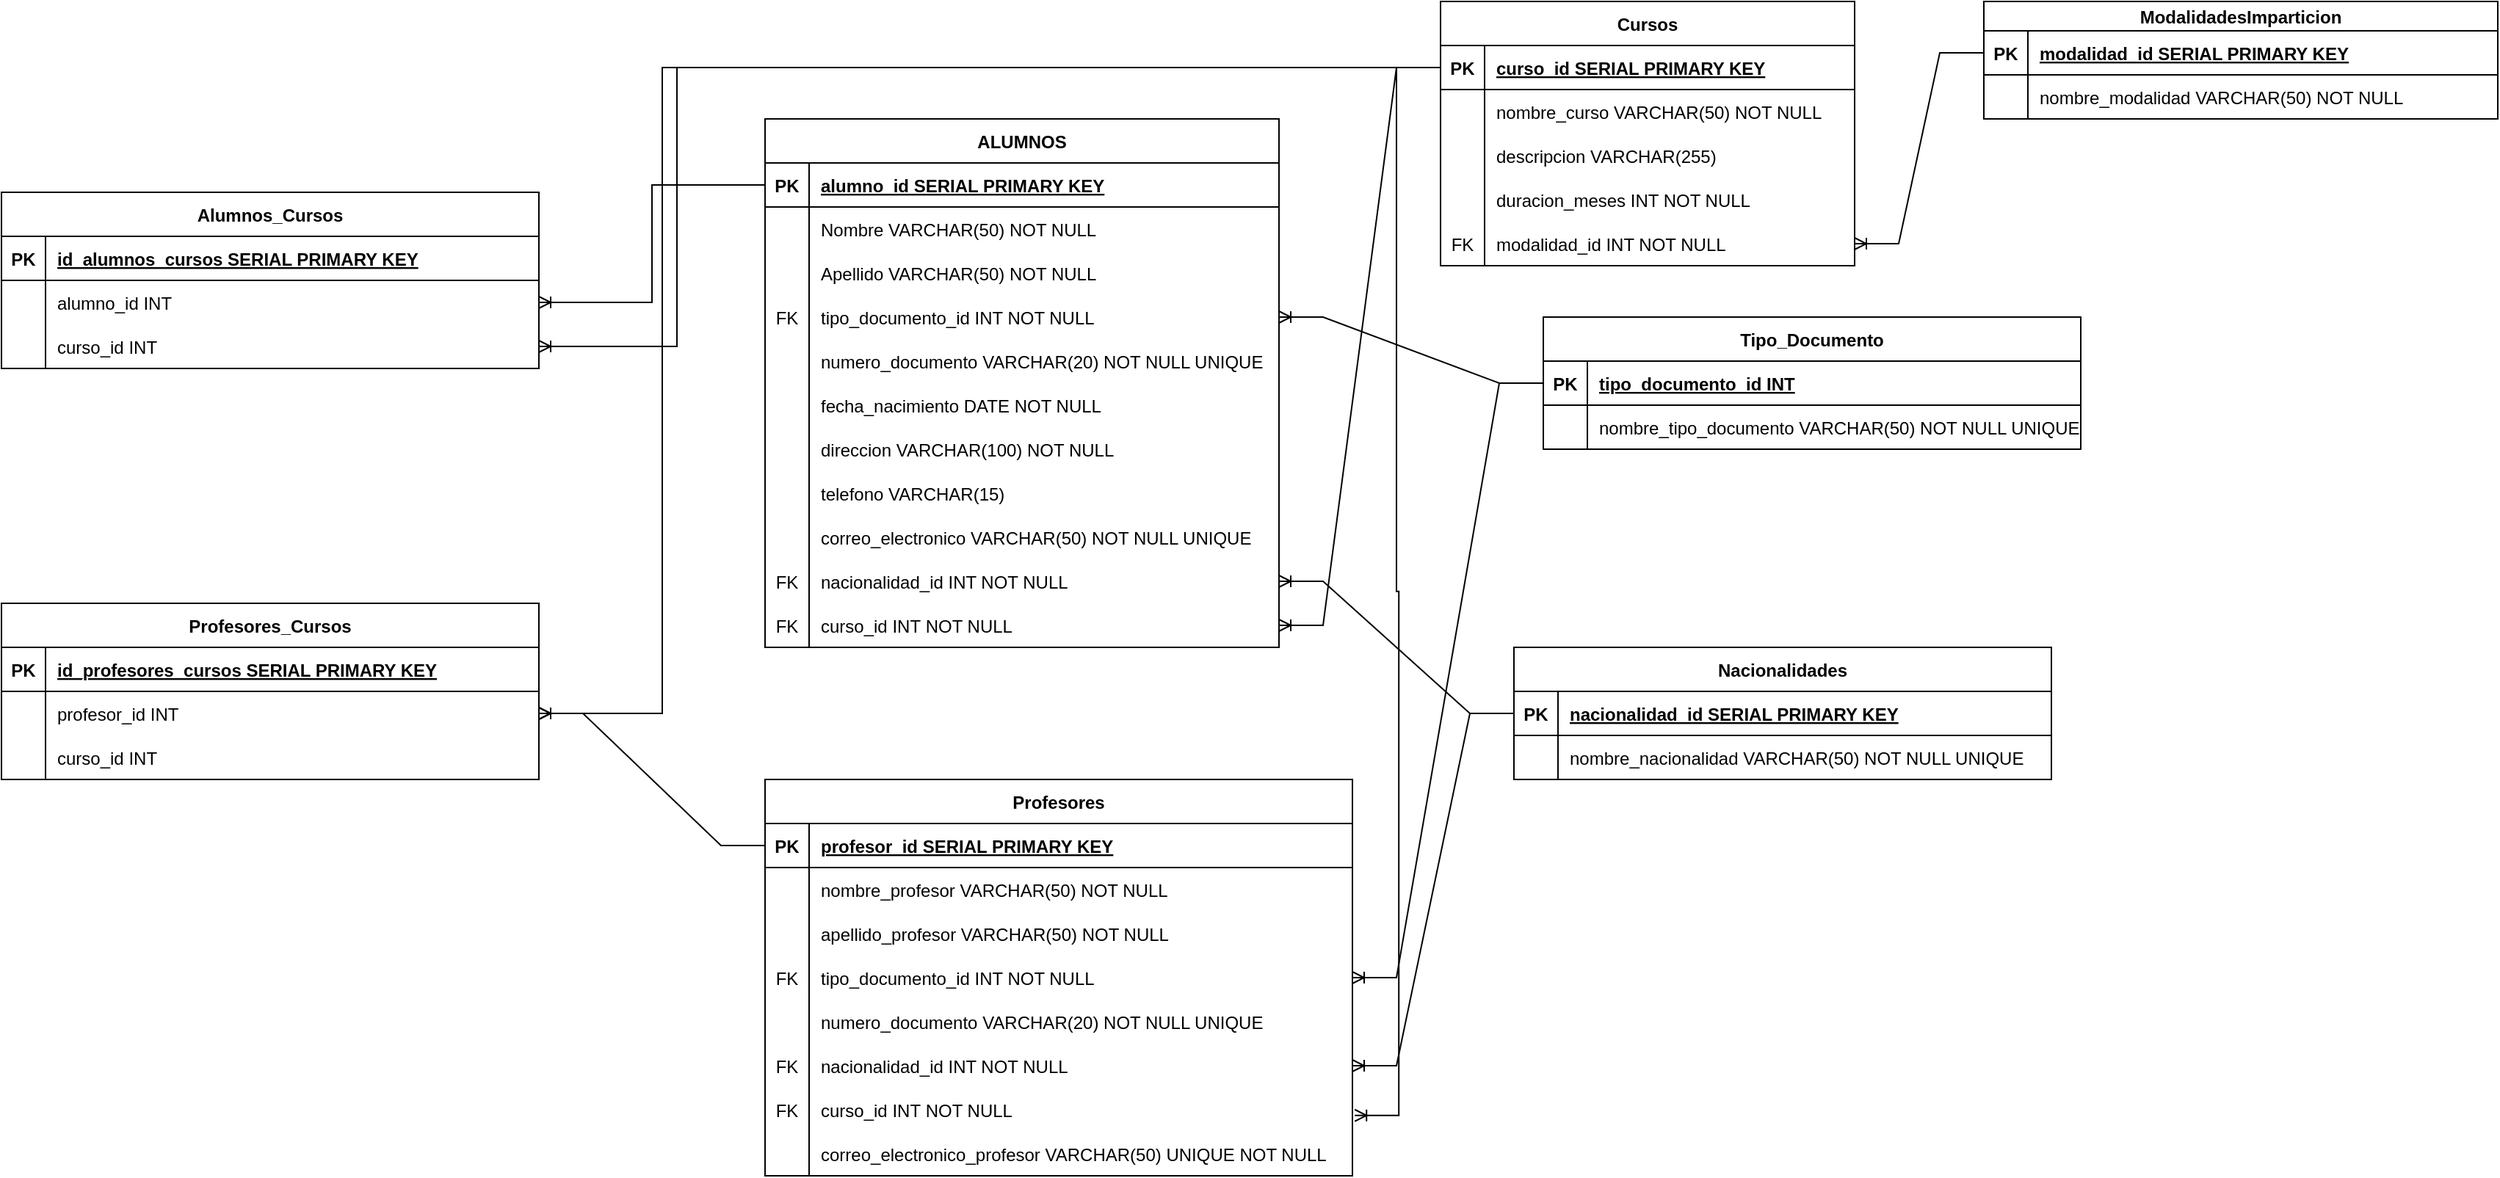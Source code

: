 <mxfile version="22.1.2" type="device">
  <diagram id="R2lEEEUBdFMjLlhIrx00" name="Page-1">
    <mxGraphModel dx="1674" dy="844" grid="1" gridSize="10" guides="1" tooltips="1" connect="1" arrows="1" fold="1" page="1" pageScale="1" pageWidth="850" pageHeight="1100" math="0" shadow="0" extFonts="Permanent Marker^https://fonts.googleapis.com/css?family=Permanent+Marker">
      <root>
        <mxCell id="0" />
        <mxCell id="1" parent="0" />
        <mxCell id="C-vyLk0tnHw3VtMMgP7b-2" value="Nacionalidades" style="shape=table;startSize=30;container=1;collapsible=1;childLayout=tableLayout;fixedRows=1;rowLines=0;fontStyle=1;align=center;resizeLast=1;" parent="1" vertex="1">
          <mxGeometry x="1040" y="470" width="366" height="90" as="geometry">
            <mxRectangle x="450" y="120" width="130" height="30" as="alternateBounds" />
          </mxGeometry>
        </mxCell>
        <mxCell id="C-vyLk0tnHw3VtMMgP7b-3" value="" style="shape=partialRectangle;collapsible=0;dropTarget=0;pointerEvents=0;fillColor=none;points=[[0,0.5],[1,0.5]];portConstraint=eastwest;top=0;left=0;right=0;bottom=1;" parent="C-vyLk0tnHw3VtMMgP7b-2" vertex="1">
          <mxGeometry y="30" width="366" height="30" as="geometry" />
        </mxCell>
        <mxCell id="C-vyLk0tnHw3VtMMgP7b-4" value="PK" style="shape=partialRectangle;overflow=hidden;connectable=0;fillColor=none;top=0;left=0;bottom=0;right=0;fontStyle=1;" parent="C-vyLk0tnHw3VtMMgP7b-3" vertex="1">
          <mxGeometry width="30" height="30" as="geometry">
            <mxRectangle width="30" height="30" as="alternateBounds" />
          </mxGeometry>
        </mxCell>
        <mxCell id="C-vyLk0tnHw3VtMMgP7b-5" value="nacionalidad_id SERIAL PRIMARY KEY" style="shape=partialRectangle;overflow=hidden;connectable=0;fillColor=none;top=0;left=0;bottom=0;right=0;align=left;spacingLeft=6;fontStyle=5;" parent="C-vyLk0tnHw3VtMMgP7b-3" vertex="1">
          <mxGeometry x="30" width="336" height="30" as="geometry">
            <mxRectangle width="336" height="30" as="alternateBounds" />
          </mxGeometry>
        </mxCell>
        <mxCell id="C-vyLk0tnHw3VtMMgP7b-6" value="" style="shape=partialRectangle;collapsible=0;dropTarget=0;pointerEvents=0;fillColor=none;points=[[0,0.5],[1,0.5]];portConstraint=eastwest;top=0;left=0;right=0;bottom=0;" parent="C-vyLk0tnHw3VtMMgP7b-2" vertex="1">
          <mxGeometry y="60" width="366" height="30" as="geometry" />
        </mxCell>
        <mxCell id="C-vyLk0tnHw3VtMMgP7b-7" value="" style="shape=partialRectangle;overflow=hidden;connectable=0;fillColor=none;top=0;left=0;bottom=0;right=0;" parent="C-vyLk0tnHw3VtMMgP7b-6" vertex="1">
          <mxGeometry width="30" height="30" as="geometry">
            <mxRectangle width="30" height="30" as="alternateBounds" />
          </mxGeometry>
        </mxCell>
        <mxCell id="C-vyLk0tnHw3VtMMgP7b-8" value="nombre_nacionalidad VARCHAR(50) NOT NULL UNIQUE" style="shape=partialRectangle;overflow=hidden;connectable=0;fillColor=none;top=0;left=0;bottom=0;right=0;align=left;spacingLeft=6;" parent="C-vyLk0tnHw3VtMMgP7b-6" vertex="1">
          <mxGeometry x="30" width="336" height="30" as="geometry">
            <mxRectangle width="336" height="30" as="alternateBounds" />
          </mxGeometry>
        </mxCell>
        <mxCell id="C-vyLk0tnHw3VtMMgP7b-23" value="ALUMNOS" style="shape=table;startSize=30;container=1;collapsible=1;childLayout=tableLayout;fixedRows=1;rowLines=0;fontStyle=1;align=center;resizeLast=1;" parent="1" vertex="1">
          <mxGeometry x="530" y="110" width="350" height="360" as="geometry" />
        </mxCell>
        <mxCell id="C-vyLk0tnHw3VtMMgP7b-24" value="" style="shape=partialRectangle;collapsible=0;dropTarget=0;pointerEvents=0;fillColor=none;points=[[0,0.5],[1,0.5]];portConstraint=eastwest;top=0;left=0;right=0;bottom=1;" parent="C-vyLk0tnHw3VtMMgP7b-23" vertex="1">
          <mxGeometry y="30" width="350" height="30" as="geometry" />
        </mxCell>
        <mxCell id="C-vyLk0tnHw3VtMMgP7b-25" value="PK" style="shape=partialRectangle;overflow=hidden;connectable=0;fillColor=none;top=0;left=0;bottom=0;right=0;fontStyle=1;" parent="C-vyLk0tnHw3VtMMgP7b-24" vertex="1">
          <mxGeometry width="30" height="30" as="geometry">
            <mxRectangle width="30" height="30" as="alternateBounds" />
          </mxGeometry>
        </mxCell>
        <mxCell id="C-vyLk0tnHw3VtMMgP7b-26" value="alumno_id SERIAL PRIMARY KEY" style="shape=partialRectangle;overflow=hidden;connectable=0;fillColor=none;top=0;left=0;bottom=0;right=0;align=left;spacingLeft=6;fontStyle=5;" parent="C-vyLk0tnHw3VtMMgP7b-24" vertex="1">
          <mxGeometry x="30" width="320" height="30" as="geometry">
            <mxRectangle width="320" height="30" as="alternateBounds" />
          </mxGeometry>
        </mxCell>
        <mxCell id="C-vyLk0tnHw3VtMMgP7b-27" value="" style="shape=partialRectangle;collapsible=0;dropTarget=0;pointerEvents=0;fillColor=none;points=[[0,0.5],[1,0.5]];portConstraint=eastwest;top=0;left=0;right=0;bottom=0;" parent="C-vyLk0tnHw3VtMMgP7b-23" vertex="1">
          <mxGeometry y="60" width="350" height="30" as="geometry" />
        </mxCell>
        <mxCell id="C-vyLk0tnHw3VtMMgP7b-28" value="" style="shape=partialRectangle;overflow=hidden;connectable=0;fillColor=none;top=0;left=0;bottom=0;right=0;" parent="C-vyLk0tnHw3VtMMgP7b-27" vertex="1">
          <mxGeometry width="30" height="30" as="geometry">
            <mxRectangle width="30" height="30" as="alternateBounds" />
          </mxGeometry>
        </mxCell>
        <mxCell id="C-vyLk0tnHw3VtMMgP7b-29" value="Nombre VARCHAR(50) NOT NULL" style="shape=partialRectangle;overflow=hidden;connectable=0;fillColor=none;top=0;left=0;bottom=0;right=0;align=left;spacingLeft=6;" parent="C-vyLk0tnHw3VtMMgP7b-27" vertex="1">
          <mxGeometry x="30" width="320" height="30" as="geometry">
            <mxRectangle width="320" height="30" as="alternateBounds" />
          </mxGeometry>
        </mxCell>
        <mxCell id="yE8PE5E7OYcc4bOPFpWW-1" value="" style="shape=partialRectangle;collapsible=0;dropTarget=0;pointerEvents=0;fillColor=none;points=[[0,0.5],[1,0.5]];portConstraint=eastwest;top=0;left=0;right=0;bottom=0;" parent="C-vyLk0tnHw3VtMMgP7b-23" vertex="1">
          <mxGeometry y="90" width="350" height="30" as="geometry" />
        </mxCell>
        <mxCell id="yE8PE5E7OYcc4bOPFpWW-2" value="" style="shape=partialRectangle;overflow=hidden;connectable=0;fillColor=none;top=0;left=0;bottom=0;right=0;" parent="yE8PE5E7OYcc4bOPFpWW-1" vertex="1">
          <mxGeometry width="30" height="30" as="geometry">
            <mxRectangle width="30" height="30" as="alternateBounds" />
          </mxGeometry>
        </mxCell>
        <mxCell id="yE8PE5E7OYcc4bOPFpWW-3" value="Apellido VARCHAR(50) NOT NULL" style="shape=partialRectangle;overflow=hidden;connectable=0;fillColor=none;top=0;left=0;bottom=0;right=0;align=left;spacingLeft=6;" parent="yE8PE5E7OYcc4bOPFpWW-1" vertex="1">
          <mxGeometry x="30" width="320" height="30" as="geometry">
            <mxRectangle width="320" height="30" as="alternateBounds" />
          </mxGeometry>
        </mxCell>
        <mxCell id="yE8PE5E7OYcc4bOPFpWW-4" value="" style="shape=partialRectangle;collapsible=0;dropTarget=0;pointerEvents=0;fillColor=none;points=[[0,0.5],[1,0.5]];portConstraint=eastwest;top=0;left=0;right=0;bottom=0;" parent="C-vyLk0tnHw3VtMMgP7b-23" vertex="1">
          <mxGeometry y="120" width="350" height="30" as="geometry" />
        </mxCell>
        <mxCell id="yE8PE5E7OYcc4bOPFpWW-5" value="FK" style="shape=partialRectangle;overflow=hidden;connectable=0;fillColor=none;top=0;left=0;bottom=0;right=0;" parent="yE8PE5E7OYcc4bOPFpWW-4" vertex="1">
          <mxGeometry width="30" height="30" as="geometry">
            <mxRectangle width="30" height="30" as="alternateBounds" />
          </mxGeometry>
        </mxCell>
        <mxCell id="yE8PE5E7OYcc4bOPFpWW-6" value="tipo_documento_id INT NOT NULL" style="shape=partialRectangle;overflow=hidden;connectable=0;fillColor=none;top=0;left=0;bottom=0;right=0;align=left;spacingLeft=6;" parent="yE8PE5E7OYcc4bOPFpWW-4" vertex="1">
          <mxGeometry x="30" width="320" height="30" as="geometry">
            <mxRectangle width="320" height="30" as="alternateBounds" />
          </mxGeometry>
        </mxCell>
        <mxCell id="yE8PE5E7OYcc4bOPFpWW-7" value="" style="shape=partialRectangle;collapsible=0;dropTarget=0;pointerEvents=0;fillColor=none;points=[[0,0.5],[1,0.5]];portConstraint=eastwest;top=0;left=0;right=0;bottom=0;" parent="C-vyLk0tnHw3VtMMgP7b-23" vertex="1">
          <mxGeometry y="150" width="350" height="30" as="geometry" />
        </mxCell>
        <mxCell id="yE8PE5E7OYcc4bOPFpWW-8" value="" style="shape=partialRectangle;overflow=hidden;connectable=0;fillColor=none;top=0;left=0;bottom=0;right=0;" parent="yE8PE5E7OYcc4bOPFpWW-7" vertex="1">
          <mxGeometry width="30" height="30" as="geometry">
            <mxRectangle width="30" height="30" as="alternateBounds" />
          </mxGeometry>
        </mxCell>
        <mxCell id="yE8PE5E7OYcc4bOPFpWW-9" value="numero_documento VARCHAR(20) NOT NULL UNIQUE" style="shape=partialRectangle;overflow=hidden;connectable=0;fillColor=none;top=0;left=0;bottom=0;right=0;align=left;spacingLeft=6;" parent="yE8PE5E7OYcc4bOPFpWW-7" vertex="1">
          <mxGeometry x="30" width="320" height="30" as="geometry">
            <mxRectangle width="320" height="30" as="alternateBounds" />
          </mxGeometry>
        </mxCell>
        <mxCell id="yE8PE5E7OYcc4bOPFpWW-10" value="" style="shape=partialRectangle;collapsible=0;dropTarget=0;pointerEvents=0;fillColor=none;points=[[0,0.5],[1,0.5]];portConstraint=eastwest;top=0;left=0;right=0;bottom=0;" parent="C-vyLk0tnHw3VtMMgP7b-23" vertex="1">
          <mxGeometry y="180" width="350" height="30" as="geometry" />
        </mxCell>
        <mxCell id="yE8PE5E7OYcc4bOPFpWW-11" value="" style="shape=partialRectangle;overflow=hidden;connectable=0;fillColor=none;top=0;left=0;bottom=0;right=0;" parent="yE8PE5E7OYcc4bOPFpWW-10" vertex="1">
          <mxGeometry width="30" height="30" as="geometry">
            <mxRectangle width="30" height="30" as="alternateBounds" />
          </mxGeometry>
        </mxCell>
        <mxCell id="yE8PE5E7OYcc4bOPFpWW-12" value="fecha_nacimiento DATE NOT NULL" style="shape=partialRectangle;overflow=hidden;connectable=0;fillColor=none;top=0;left=0;bottom=0;right=0;align=left;spacingLeft=6;" parent="yE8PE5E7OYcc4bOPFpWW-10" vertex="1">
          <mxGeometry x="30" width="320" height="30" as="geometry">
            <mxRectangle width="320" height="30" as="alternateBounds" />
          </mxGeometry>
        </mxCell>
        <mxCell id="yE8PE5E7OYcc4bOPFpWW-13" value="" style="shape=partialRectangle;collapsible=0;dropTarget=0;pointerEvents=0;fillColor=none;points=[[0,0.5],[1,0.5]];portConstraint=eastwest;top=0;left=0;right=0;bottom=0;" parent="C-vyLk0tnHw3VtMMgP7b-23" vertex="1">
          <mxGeometry y="210" width="350" height="30" as="geometry" />
        </mxCell>
        <mxCell id="yE8PE5E7OYcc4bOPFpWW-14" value="" style="shape=partialRectangle;overflow=hidden;connectable=0;fillColor=none;top=0;left=0;bottom=0;right=0;" parent="yE8PE5E7OYcc4bOPFpWW-13" vertex="1">
          <mxGeometry width="30" height="30" as="geometry">
            <mxRectangle width="30" height="30" as="alternateBounds" />
          </mxGeometry>
        </mxCell>
        <mxCell id="yE8PE5E7OYcc4bOPFpWW-15" value="direccion VARCHAR(100) NOT NULL" style="shape=partialRectangle;overflow=hidden;connectable=0;fillColor=none;top=0;left=0;bottom=0;right=0;align=left;spacingLeft=6;" parent="yE8PE5E7OYcc4bOPFpWW-13" vertex="1">
          <mxGeometry x="30" width="320" height="30" as="geometry">
            <mxRectangle width="320" height="30" as="alternateBounds" />
          </mxGeometry>
        </mxCell>
        <mxCell id="yE8PE5E7OYcc4bOPFpWW-38" value="" style="shape=partialRectangle;collapsible=0;dropTarget=0;pointerEvents=0;fillColor=none;points=[[0,0.5],[1,0.5]];portConstraint=eastwest;top=0;left=0;right=0;bottom=0;" parent="C-vyLk0tnHw3VtMMgP7b-23" vertex="1">
          <mxGeometry y="240" width="350" height="30" as="geometry" />
        </mxCell>
        <mxCell id="yE8PE5E7OYcc4bOPFpWW-39" value="" style="shape=partialRectangle;overflow=hidden;connectable=0;fillColor=none;top=0;left=0;bottom=0;right=0;" parent="yE8PE5E7OYcc4bOPFpWW-38" vertex="1">
          <mxGeometry width="30" height="30" as="geometry">
            <mxRectangle width="30" height="30" as="alternateBounds" />
          </mxGeometry>
        </mxCell>
        <mxCell id="yE8PE5E7OYcc4bOPFpWW-40" value="telefono VARCHAR(15)" style="shape=partialRectangle;overflow=hidden;connectable=0;fillColor=none;top=0;left=0;bottom=0;right=0;align=left;spacingLeft=6;" parent="yE8PE5E7OYcc4bOPFpWW-38" vertex="1">
          <mxGeometry x="30" width="320" height="30" as="geometry">
            <mxRectangle width="320" height="30" as="alternateBounds" />
          </mxGeometry>
        </mxCell>
        <mxCell id="yE8PE5E7OYcc4bOPFpWW-41" value="" style="shape=partialRectangle;collapsible=0;dropTarget=0;pointerEvents=0;fillColor=none;points=[[0,0.5],[1,0.5]];portConstraint=eastwest;top=0;left=0;right=0;bottom=0;" parent="C-vyLk0tnHw3VtMMgP7b-23" vertex="1">
          <mxGeometry y="270" width="350" height="30" as="geometry" />
        </mxCell>
        <mxCell id="yE8PE5E7OYcc4bOPFpWW-42" value="" style="shape=partialRectangle;overflow=hidden;connectable=0;fillColor=none;top=0;left=0;bottom=0;right=0;" parent="yE8PE5E7OYcc4bOPFpWW-41" vertex="1">
          <mxGeometry width="30" height="30" as="geometry">
            <mxRectangle width="30" height="30" as="alternateBounds" />
          </mxGeometry>
        </mxCell>
        <mxCell id="yE8PE5E7OYcc4bOPFpWW-43" value="correo_electronico VARCHAR(50) NOT NULL UNIQUE" style="shape=partialRectangle;overflow=hidden;connectable=0;fillColor=none;top=0;left=0;bottom=0;right=0;align=left;spacingLeft=6;" parent="yE8PE5E7OYcc4bOPFpWW-41" vertex="1">
          <mxGeometry x="30" width="320" height="30" as="geometry">
            <mxRectangle width="320" height="30" as="alternateBounds" />
          </mxGeometry>
        </mxCell>
        <mxCell id="yE8PE5E7OYcc4bOPFpWW-44" value="" style="shape=partialRectangle;collapsible=0;dropTarget=0;pointerEvents=0;fillColor=none;points=[[0,0.5],[1,0.5]];portConstraint=eastwest;top=0;left=0;right=0;bottom=0;" parent="C-vyLk0tnHw3VtMMgP7b-23" vertex="1">
          <mxGeometry y="300" width="350" height="30" as="geometry" />
        </mxCell>
        <mxCell id="yE8PE5E7OYcc4bOPFpWW-45" value="FK" style="shape=partialRectangle;overflow=hidden;connectable=0;fillColor=none;top=0;left=0;bottom=0;right=0;" parent="yE8PE5E7OYcc4bOPFpWW-44" vertex="1">
          <mxGeometry width="30" height="30" as="geometry">
            <mxRectangle width="30" height="30" as="alternateBounds" />
          </mxGeometry>
        </mxCell>
        <mxCell id="yE8PE5E7OYcc4bOPFpWW-46" value="nacionalidad_id INT NOT NULL" style="shape=partialRectangle;overflow=hidden;connectable=0;fillColor=none;top=0;left=0;bottom=0;right=0;align=left;spacingLeft=6;" parent="yE8PE5E7OYcc4bOPFpWW-44" vertex="1">
          <mxGeometry x="30" width="320" height="30" as="geometry">
            <mxRectangle width="320" height="30" as="alternateBounds" />
          </mxGeometry>
        </mxCell>
        <mxCell id="yE8PE5E7OYcc4bOPFpWW-82" value="" style="shape=partialRectangle;collapsible=0;dropTarget=0;pointerEvents=0;fillColor=none;points=[[0,0.5],[1,0.5]];portConstraint=eastwest;top=0;left=0;right=0;bottom=0;" parent="C-vyLk0tnHw3VtMMgP7b-23" vertex="1">
          <mxGeometry y="330" width="350" height="30" as="geometry" />
        </mxCell>
        <mxCell id="yE8PE5E7OYcc4bOPFpWW-83" value="FK" style="shape=partialRectangle;overflow=hidden;connectable=0;fillColor=none;top=0;left=0;bottom=0;right=0;" parent="yE8PE5E7OYcc4bOPFpWW-82" vertex="1">
          <mxGeometry width="30" height="30" as="geometry">
            <mxRectangle width="30" height="30" as="alternateBounds" />
          </mxGeometry>
        </mxCell>
        <mxCell id="yE8PE5E7OYcc4bOPFpWW-84" value="curso_id INT NOT NULL" style="shape=partialRectangle;overflow=hidden;connectable=0;fillColor=none;top=0;left=0;bottom=0;right=0;align=left;spacingLeft=6;" parent="yE8PE5E7OYcc4bOPFpWW-82" vertex="1">
          <mxGeometry x="30" width="320" height="30" as="geometry">
            <mxRectangle width="320" height="30" as="alternateBounds" />
          </mxGeometry>
        </mxCell>
        <mxCell id="yE8PE5E7OYcc4bOPFpWW-49" value="Tipo_Documento" style="shape=table;startSize=30;container=1;collapsible=1;childLayout=tableLayout;fixedRows=1;rowLines=0;fontStyle=1;align=center;resizeLast=1;" parent="1" vertex="1">
          <mxGeometry x="1060" y="245" width="366" height="90" as="geometry">
            <mxRectangle x="450" y="120" width="130" height="30" as="alternateBounds" />
          </mxGeometry>
        </mxCell>
        <mxCell id="yE8PE5E7OYcc4bOPFpWW-50" value="" style="shape=partialRectangle;collapsible=0;dropTarget=0;pointerEvents=0;fillColor=none;points=[[0,0.5],[1,0.5]];portConstraint=eastwest;top=0;left=0;right=0;bottom=1;" parent="yE8PE5E7OYcc4bOPFpWW-49" vertex="1">
          <mxGeometry y="30" width="366" height="30" as="geometry" />
        </mxCell>
        <mxCell id="yE8PE5E7OYcc4bOPFpWW-51" value="PK" style="shape=partialRectangle;overflow=hidden;connectable=0;fillColor=none;top=0;left=0;bottom=0;right=0;fontStyle=1;" parent="yE8PE5E7OYcc4bOPFpWW-50" vertex="1">
          <mxGeometry width="30" height="30" as="geometry">
            <mxRectangle width="30" height="30" as="alternateBounds" />
          </mxGeometry>
        </mxCell>
        <mxCell id="yE8PE5E7OYcc4bOPFpWW-52" value="tipo_documento_id INT" style="shape=partialRectangle;overflow=hidden;connectable=0;fillColor=none;top=0;left=0;bottom=0;right=0;align=left;spacingLeft=6;fontStyle=5;" parent="yE8PE5E7OYcc4bOPFpWW-50" vertex="1">
          <mxGeometry x="30" width="336" height="30" as="geometry">
            <mxRectangle width="336" height="30" as="alternateBounds" />
          </mxGeometry>
        </mxCell>
        <mxCell id="yE8PE5E7OYcc4bOPFpWW-53" value="" style="shape=partialRectangle;collapsible=0;dropTarget=0;pointerEvents=0;fillColor=none;points=[[0,0.5],[1,0.5]];portConstraint=eastwest;top=0;left=0;right=0;bottom=0;" parent="yE8PE5E7OYcc4bOPFpWW-49" vertex="1">
          <mxGeometry y="60" width="366" height="30" as="geometry" />
        </mxCell>
        <mxCell id="yE8PE5E7OYcc4bOPFpWW-54" value="" style="shape=partialRectangle;overflow=hidden;connectable=0;fillColor=none;top=0;left=0;bottom=0;right=0;" parent="yE8PE5E7OYcc4bOPFpWW-53" vertex="1">
          <mxGeometry width="30" height="30" as="geometry">
            <mxRectangle width="30" height="30" as="alternateBounds" />
          </mxGeometry>
        </mxCell>
        <mxCell id="yE8PE5E7OYcc4bOPFpWW-55" value="nombre_tipo_documento VARCHAR(50) NOT NULL UNIQUE" style="shape=partialRectangle;overflow=hidden;connectable=0;fillColor=none;top=0;left=0;bottom=0;right=0;align=left;spacingLeft=6;" parent="yE8PE5E7OYcc4bOPFpWW-53" vertex="1">
          <mxGeometry x="30" width="336" height="30" as="geometry">
            <mxRectangle width="336" height="30" as="alternateBounds" />
          </mxGeometry>
        </mxCell>
        <mxCell id="yE8PE5E7OYcc4bOPFpWW-57" value="Cursos" style="shape=table;startSize=30;container=1;collapsible=1;childLayout=tableLayout;fixedRows=1;rowLines=0;fontStyle=1;align=center;resizeLast=1;" parent="1" vertex="1">
          <mxGeometry x="990" y="30" width="282" height="180" as="geometry">
            <mxRectangle x="450" y="120" width="130" height="30" as="alternateBounds" />
          </mxGeometry>
        </mxCell>
        <mxCell id="yE8PE5E7OYcc4bOPFpWW-58" value="" style="shape=partialRectangle;collapsible=0;dropTarget=0;pointerEvents=0;fillColor=none;points=[[0,0.5],[1,0.5]];portConstraint=eastwest;top=0;left=0;right=0;bottom=1;" parent="yE8PE5E7OYcc4bOPFpWW-57" vertex="1">
          <mxGeometry y="30" width="282" height="30" as="geometry" />
        </mxCell>
        <mxCell id="yE8PE5E7OYcc4bOPFpWW-59" value="PK" style="shape=partialRectangle;overflow=hidden;connectable=0;fillColor=none;top=0;left=0;bottom=0;right=0;fontStyle=1;" parent="yE8PE5E7OYcc4bOPFpWW-58" vertex="1">
          <mxGeometry width="30" height="30" as="geometry">
            <mxRectangle width="30" height="30" as="alternateBounds" />
          </mxGeometry>
        </mxCell>
        <mxCell id="yE8PE5E7OYcc4bOPFpWW-60" value="curso_id SERIAL PRIMARY KEY" style="shape=partialRectangle;overflow=hidden;connectable=0;fillColor=none;top=0;left=0;bottom=0;right=0;align=left;spacingLeft=6;fontStyle=5;" parent="yE8PE5E7OYcc4bOPFpWW-58" vertex="1">
          <mxGeometry x="30" width="252" height="30" as="geometry">
            <mxRectangle width="252" height="30" as="alternateBounds" />
          </mxGeometry>
        </mxCell>
        <mxCell id="yE8PE5E7OYcc4bOPFpWW-61" value="" style="shape=partialRectangle;collapsible=0;dropTarget=0;pointerEvents=0;fillColor=none;points=[[0,0.5],[1,0.5]];portConstraint=eastwest;top=0;left=0;right=0;bottom=0;" parent="yE8PE5E7OYcc4bOPFpWW-57" vertex="1">
          <mxGeometry y="60" width="282" height="30" as="geometry" />
        </mxCell>
        <mxCell id="yE8PE5E7OYcc4bOPFpWW-62" value="" style="shape=partialRectangle;overflow=hidden;connectable=0;fillColor=none;top=0;left=0;bottom=0;right=0;" parent="yE8PE5E7OYcc4bOPFpWW-61" vertex="1">
          <mxGeometry width="30" height="30" as="geometry">
            <mxRectangle width="30" height="30" as="alternateBounds" />
          </mxGeometry>
        </mxCell>
        <mxCell id="yE8PE5E7OYcc4bOPFpWW-63" value="nombre_curso VARCHAR(50) NOT NULL" style="shape=partialRectangle;overflow=hidden;connectable=0;fillColor=none;top=0;left=0;bottom=0;right=0;align=left;spacingLeft=6;" parent="yE8PE5E7OYcc4bOPFpWW-61" vertex="1">
          <mxGeometry x="30" width="252" height="30" as="geometry">
            <mxRectangle width="252" height="30" as="alternateBounds" />
          </mxGeometry>
        </mxCell>
        <mxCell id="yE8PE5E7OYcc4bOPFpWW-64" value="" style="shape=partialRectangle;collapsible=0;dropTarget=0;pointerEvents=0;fillColor=none;points=[[0,0.5],[1,0.5]];portConstraint=eastwest;top=0;left=0;right=0;bottom=0;" parent="yE8PE5E7OYcc4bOPFpWW-57" vertex="1">
          <mxGeometry y="90" width="282" height="30" as="geometry" />
        </mxCell>
        <mxCell id="yE8PE5E7OYcc4bOPFpWW-65" value="" style="shape=partialRectangle;overflow=hidden;connectable=0;fillColor=none;top=0;left=0;bottom=0;right=0;" parent="yE8PE5E7OYcc4bOPFpWW-64" vertex="1">
          <mxGeometry width="30" height="30" as="geometry">
            <mxRectangle width="30" height="30" as="alternateBounds" />
          </mxGeometry>
        </mxCell>
        <mxCell id="yE8PE5E7OYcc4bOPFpWW-66" value="descripcion VARCHAR(255)" style="shape=partialRectangle;overflow=hidden;connectable=0;fillColor=none;top=0;left=0;bottom=0;right=0;align=left;spacingLeft=6;" parent="yE8PE5E7OYcc4bOPFpWW-64" vertex="1">
          <mxGeometry x="30" width="252" height="30" as="geometry">
            <mxRectangle width="252" height="30" as="alternateBounds" />
          </mxGeometry>
        </mxCell>
        <mxCell id="yE8PE5E7OYcc4bOPFpWW-67" value="" style="shape=partialRectangle;collapsible=0;dropTarget=0;pointerEvents=0;fillColor=none;points=[[0,0.5],[1,0.5]];portConstraint=eastwest;top=0;left=0;right=0;bottom=0;" parent="yE8PE5E7OYcc4bOPFpWW-57" vertex="1">
          <mxGeometry y="120" width="282" height="30" as="geometry" />
        </mxCell>
        <mxCell id="yE8PE5E7OYcc4bOPFpWW-68" value="" style="shape=partialRectangle;overflow=hidden;connectable=0;fillColor=none;top=0;left=0;bottom=0;right=0;" parent="yE8PE5E7OYcc4bOPFpWW-67" vertex="1">
          <mxGeometry width="30" height="30" as="geometry">
            <mxRectangle width="30" height="30" as="alternateBounds" />
          </mxGeometry>
        </mxCell>
        <mxCell id="yE8PE5E7OYcc4bOPFpWW-69" value="duracion_meses INT NOT NULL" style="shape=partialRectangle;overflow=hidden;connectable=0;fillColor=none;top=0;left=0;bottom=0;right=0;align=left;spacingLeft=6;" parent="yE8PE5E7OYcc4bOPFpWW-67" vertex="1">
          <mxGeometry x="30" width="252" height="30" as="geometry">
            <mxRectangle width="252" height="30" as="alternateBounds" />
          </mxGeometry>
        </mxCell>
        <mxCell id="yE8PE5E7OYcc4bOPFpWW-70" value="" style="shape=partialRectangle;collapsible=0;dropTarget=0;pointerEvents=0;fillColor=none;points=[[0,0.5],[1,0.5]];portConstraint=eastwest;top=0;left=0;right=0;bottom=0;" parent="yE8PE5E7OYcc4bOPFpWW-57" vertex="1">
          <mxGeometry y="150" width="282" height="30" as="geometry" />
        </mxCell>
        <mxCell id="yE8PE5E7OYcc4bOPFpWW-71" value="FK" style="shape=partialRectangle;overflow=hidden;connectable=0;fillColor=none;top=0;left=0;bottom=0;right=0;" parent="yE8PE5E7OYcc4bOPFpWW-70" vertex="1">
          <mxGeometry width="30" height="30" as="geometry">
            <mxRectangle width="30" height="30" as="alternateBounds" />
          </mxGeometry>
        </mxCell>
        <mxCell id="yE8PE5E7OYcc4bOPFpWW-72" value="modalidad_id INT NOT NULL" style="shape=partialRectangle;overflow=hidden;connectable=0;fillColor=none;top=0;left=0;bottom=0;right=0;align=left;spacingLeft=6;" parent="yE8PE5E7OYcc4bOPFpWW-70" vertex="1">
          <mxGeometry x="30" width="252" height="30" as="geometry">
            <mxRectangle width="252" height="30" as="alternateBounds" />
          </mxGeometry>
        </mxCell>
        <mxCell id="yE8PE5E7OYcc4bOPFpWW-73" value="ModalidadesImparticion" style="shape=table;startSize=20;container=1;collapsible=1;childLayout=tableLayout;fixedRows=1;rowLines=0;fontStyle=1;align=center;resizeLast=1;" parent="1" vertex="1">
          <mxGeometry x="1360" y="30" width="350" height="80" as="geometry">
            <mxRectangle x="450" y="120" width="130" height="30" as="alternateBounds" />
          </mxGeometry>
        </mxCell>
        <mxCell id="yE8PE5E7OYcc4bOPFpWW-74" value="" style="shape=partialRectangle;collapsible=0;dropTarget=0;pointerEvents=0;fillColor=none;points=[[0,0.5],[1,0.5]];portConstraint=eastwest;top=0;left=0;right=0;bottom=1;" parent="yE8PE5E7OYcc4bOPFpWW-73" vertex="1">
          <mxGeometry y="20" width="350" height="30" as="geometry" />
        </mxCell>
        <mxCell id="yE8PE5E7OYcc4bOPFpWW-75" value="PK" style="shape=partialRectangle;overflow=hidden;connectable=0;fillColor=none;top=0;left=0;bottom=0;right=0;fontStyle=1;" parent="yE8PE5E7OYcc4bOPFpWW-74" vertex="1">
          <mxGeometry width="30" height="30" as="geometry">
            <mxRectangle width="30" height="30" as="alternateBounds" />
          </mxGeometry>
        </mxCell>
        <mxCell id="yE8PE5E7OYcc4bOPFpWW-76" value="modalidad_id SERIAL PRIMARY KEY" style="shape=partialRectangle;overflow=hidden;connectable=0;fillColor=none;top=0;left=0;bottom=0;right=0;align=left;spacingLeft=6;fontStyle=5;" parent="yE8PE5E7OYcc4bOPFpWW-74" vertex="1">
          <mxGeometry x="30" width="320" height="30" as="geometry">
            <mxRectangle width="320" height="30" as="alternateBounds" />
          </mxGeometry>
        </mxCell>
        <mxCell id="yE8PE5E7OYcc4bOPFpWW-77" value="" style="shape=partialRectangle;collapsible=0;dropTarget=0;pointerEvents=0;fillColor=none;points=[[0,0.5],[1,0.5]];portConstraint=eastwest;top=0;left=0;right=0;bottom=0;" parent="yE8PE5E7OYcc4bOPFpWW-73" vertex="1">
          <mxGeometry y="50" width="350" height="30" as="geometry" />
        </mxCell>
        <mxCell id="yE8PE5E7OYcc4bOPFpWW-78" value="" style="shape=partialRectangle;overflow=hidden;connectable=0;fillColor=none;top=0;left=0;bottom=0;right=0;" parent="yE8PE5E7OYcc4bOPFpWW-77" vertex="1">
          <mxGeometry width="30" height="30" as="geometry">
            <mxRectangle width="30" height="30" as="alternateBounds" />
          </mxGeometry>
        </mxCell>
        <mxCell id="yE8PE5E7OYcc4bOPFpWW-79" value="nombre_modalidad VARCHAR(50) NOT NULL" style="shape=partialRectangle;overflow=hidden;connectable=0;fillColor=none;top=0;left=0;bottom=0;right=0;align=left;spacingLeft=6;" parent="yE8PE5E7OYcc4bOPFpWW-77" vertex="1">
          <mxGeometry x="30" width="320" height="30" as="geometry">
            <mxRectangle width="320" height="30" as="alternateBounds" />
          </mxGeometry>
        </mxCell>
        <mxCell id="yE8PE5E7OYcc4bOPFpWW-107" value="Profesores" style="shape=table;startSize=30;container=1;collapsible=1;childLayout=tableLayout;fixedRows=1;rowLines=0;fontStyle=1;align=center;resizeLast=1;" parent="1" vertex="1">
          <mxGeometry x="530" y="560" width="400" height="270" as="geometry">
            <mxRectangle x="450" y="120" width="130" height="30" as="alternateBounds" />
          </mxGeometry>
        </mxCell>
        <mxCell id="yE8PE5E7OYcc4bOPFpWW-108" value="" style="shape=partialRectangle;collapsible=0;dropTarget=0;pointerEvents=0;fillColor=none;points=[[0,0.5],[1,0.5]];portConstraint=eastwest;top=0;left=0;right=0;bottom=1;" parent="yE8PE5E7OYcc4bOPFpWW-107" vertex="1">
          <mxGeometry y="30" width="400" height="30" as="geometry" />
        </mxCell>
        <mxCell id="yE8PE5E7OYcc4bOPFpWW-109" value="PK" style="shape=partialRectangle;overflow=hidden;connectable=0;fillColor=none;top=0;left=0;bottom=0;right=0;fontStyle=1;" parent="yE8PE5E7OYcc4bOPFpWW-108" vertex="1">
          <mxGeometry width="30" height="30" as="geometry">
            <mxRectangle width="30" height="30" as="alternateBounds" />
          </mxGeometry>
        </mxCell>
        <mxCell id="yE8PE5E7OYcc4bOPFpWW-110" value="profesor_id SERIAL PRIMARY KEY" style="shape=partialRectangle;overflow=hidden;connectable=0;fillColor=none;top=0;left=0;bottom=0;right=0;align=left;spacingLeft=6;fontStyle=5;" parent="yE8PE5E7OYcc4bOPFpWW-108" vertex="1">
          <mxGeometry x="30" width="370" height="30" as="geometry">
            <mxRectangle width="370" height="30" as="alternateBounds" />
          </mxGeometry>
        </mxCell>
        <mxCell id="yE8PE5E7OYcc4bOPFpWW-111" value="" style="shape=partialRectangle;collapsible=0;dropTarget=0;pointerEvents=0;fillColor=none;points=[[0,0.5],[1,0.5]];portConstraint=eastwest;top=0;left=0;right=0;bottom=0;" parent="yE8PE5E7OYcc4bOPFpWW-107" vertex="1">
          <mxGeometry y="60" width="400" height="30" as="geometry" />
        </mxCell>
        <mxCell id="yE8PE5E7OYcc4bOPFpWW-112" value="" style="shape=partialRectangle;overflow=hidden;connectable=0;fillColor=none;top=0;left=0;bottom=0;right=0;" parent="yE8PE5E7OYcc4bOPFpWW-111" vertex="1">
          <mxGeometry width="30" height="30" as="geometry">
            <mxRectangle width="30" height="30" as="alternateBounds" />
          </mxGeometry>
        </mxCell>
        <mxCell id="yE8PE5E7OYcc4bOPFpWW-113" value="nombre_profesor VARCHAR(50) NOT NULL" style="shape=partialRectangle;overflow=hidden;connectable=0;fillColor=none;top=0;left=0;bottom=0;right=0;align=left;spacingLeft=6;" parent="yE8PE5E7OYcc4bOPFpWW-111" vertex="1">
          <mxGeometry x="30" width="370" height="30" as="geometry">
            <mxRectangle width="370" height="30" as="alternateBounds" />
          </mxGeometry>
        </mxCell>
        <mxCell id="yE8PE5E7OYcc4bOPFpWW-114" value="" style="shape=partialRectangle;collapsible=0;dropTarget=0;pointerEvents=0;fillColor=none;points=[[0,0.5],[1,0.5]];portConstraint=eastwest;top=0;left=0;right=0;bottom=0;" parent="yE8PE5E7OYcc4bOPFpWW-107" vertex="1">
          <mxGeometry y="90" width="400" height="30" as="geometry" />
        </mxCell>
        <mxCell id="yE8PE5E7OYcc4bOPFpWW-115" value="" style="shape=partialRectangle;overflow=hidden;connectable=0;fillColor=none;top=0;left=0;bottom=0;right=0;" parent="yE8PE5E7OYcc4bOPFpWW-114" vertex="1">
          <mxGeometry width="30" height="30" as="geometry">
            <mxRectangle width="30" height="30" as="alternateBounds" />
          </mxGeometry>
        </mxCell>
        <mxCell id="yE8PE5E7OYcc4bOPFpWW-116" value="apellido_profesor VARCHAR(50) NOT NULL" style="shape=partialRectangle;overflow=hidden;connectable=0;fillColor=none;top=0;left=0;bottom=0;right=0;align=left;spacingLeft=6;" parent="yE8PE5E7OYcc4bOPFpWW-114" vertex="1">
          <mxGeometry x="30" width="370" height="30" as="geometry">
            <mxRectangle width="370" height="30" as="alternateBounds" />
          </mxGeometry>
        </mxCell>
        <mxCell id="yE8PE5E7OYcc4bOPFpWW-117" value="" style="shape=partialRectangle;collapsible=0;dropTarget=0;pointerEvents=0;fillColor=none;points=[[0,0.5],[1,0.5]];portConstraint=eastwest;top=0;left=0;right=0;bottom=0;" parent="yE8PE5E7OYcc4bOPFpWW-107" vertex="1">
          <mxGeometry y="120" width="400" height="30" as="geometry" />
        </mxCell>
        <mxCell id="yE8PE5E7OYcc4bOPFpWW-118" value="FK" style="shape=partialRectangle;overflow=hidden;connectable=0;fillColor=none;top=0;left=0;bottom=0;right=0;" parent="yE8PE5E7OYcc4bOPFpWW-117" vertex="1">
          <mxGeometry width="30" height="30" as="geometry">
            <mxRectangle width="30" height="30" as="alternateBounds" />
          </mxGeometry>
        </mxCell>
        <mxCell id="yE8PE5E7OYcc4bOPFpWW-119" value="tipo_documento_id INT NOT NULL" style="shape=partialRectangle;overflow=hidden;connectable=0;fillColor=none;top=0;left=0;bottom=0;right=0;align=left;spacingLeft=6;" parent="yE8PE5E7OYcc4bOPFpWW-117" vertex="1">
          <mxGeometry x="30" width="370" height="30" as="geometry">
            <mxRectangle width="370" height="30" as="alternateBounds" />
          </mxGeometry>
        </mxCell>
        <mxCell id="yE8PE5E7OYcc4bOPFpWW-120" value="" style="shape=partialRectangle;collapsible=0;dropTarget=0;pointerEvents=0;fillColor=none;points=[[0,0.5],[1,0.5]];portConstraint=eastwest;top=0;left=0;right=0;bottom=0;" parent="yE8PE5E7OYcc4bOPFpWW-107" vertex="1">
          <mxGeometry y="150" width="400" height="30" as="geometry" />
        </mxCell>
        <mxCell id="yE8PE5E7OYcc4bOPFpWW-121" value="" style="shape=partialRectangle;overflow=hidden;connectable=0;fillColor=none;top=0;left=0;bottom=0;right=0;" parent="yE8PE5E7OYcc4bOPFpWW-120" vertex="1">
          <mxGeometry width="30" height="30" as="geometry">
            <mxRectangle width="30" height="30" as="alternateBounds" />
          </mxGeometry>
        </mxCell>
        <mxCell id="yE8PE5E7OYcc4bOPFpWW-122" value="numero_documento VARCHAR(20) NOT NULL UNIQUE" style="shape=partialRectangle;overflow=hidden;connectable=0;fillColor=none;top=0;left=0;bottom=0;right=0;align=left;spacingLeft=6;" parent="yE8PE5E7OYcc4bOPFpWW-120" vertex="1">
          <mxGeometry x="30" width="370" height="30" as="geometry">
            <mxRectangle width="370" height="30" as="alternateBounds" />
          </mxGeometry>
        </mxCell>
        <mxCell id="yE8PE5E7OYcc4bOPFpWW-123" value="" style="shape=partialRectangle;collapsible=0;dropTarget=0;pointerEvents=0;fillColor=none;points=[[0,0.5],[1,0.5]];portConstraint=eastwest;top=0;left=0;right=0;bottom=0;" parent="yE8PE5E7OYcc4bOPFpWW-107" vertex="1">
          <mxGeometry y="180" width="400" height="30" as="geometry" />
        </mxCell>
        <mxCell id="yE8PE5E7OYcc4bOPFpWW-124" value="FK" style="shape=partialRectangle;overflow=hidden;connectable=0;fillColor=none;top=0;left=0;bottom=0;right=0;" parent="yE8PE5E7OYcc4bOPFpWW-123" vertex="1">
          <mxGeometry width="30" height="30" as="geometry">
            <mxRectangle width="30" height="30" as="alternateBounds" />
          </mxGeometry>
        </mxCell>
        <mxCell id="yE8PE5E7OYcc4bOPFpWW-125" value="nacionalidad_id INT NOT NULL" style="shape=partialRectangle;overflow=hidden;connectable=0;fillColor=none;top=0;left=0;bottom=0;right=0;align=left;spacingLeft=6;" parent="yE8PE5E7OYcc4bOPFpWW-123" vertex="1">
          <mxGeometry x="30" width="370" height="30" as="geometry">
            <mxRectangle width="370" height="30" as="alternateBounds" />
          </mxGeometry>
        </mxCell>
        <mxCell id="yE8PE5E7OYcc4bOPFpWW-126" value="" style="shape=partialRectangle;collapsible=0;dropTarget=0;pointerEvents=0;fillColor=none;points=[[0,0.5],[1,0.5]];portConstraint=eastwest;top=0;left=0;right=0;bottom=0;" parent="yE8PE5E7OYcc4bOPFpWW-107" vertex="1">
          <mxGeometry y="210" width="400" height="30" as="geometry" />
        </mxCell>
        <mxCell id="yE8PE5E7OYcc4bOPFpWW-127" value="FK" style="shape=partialRectangle;overflow=hidden;connectable=0;fillColor=none;top=0;left=0;bottom=0;right=0;" parent="yE8PE5E7OYcc4bOPFpWW-126" vertex="1">
          <mxGeometry width="30" height="30" as="geometry">
            <mxRectangle width="30" height="30" as="alternateBounds" />
          </mxGeometry>
        </mxCell>
        <mxCell id="yE8PE5E7OYcc4bOPFpWW-128" value="curso_id INT NOT NULL" style="shape=partialRectangle;overflow=hidden;connectable=0;fillColor=none;top=0;left=0;bottom=0;right=0;align=left;spacingLeft=6;" parent="yE8PE5E7OYcc4bOPFpWW-126" vertex="1">
          <mxGeometry x="30" width="370" height="30" as="geometry">
            <mxRectangle width="370" height="30" as="alternateBounds" />
          </mxGeometry>
        </mxCell>
        <mxCell id="yE8PE5E7OYcc4bOPFpWW-129" value="" style="shape=partialRectangle;collapsible=0;dropTarget=0;pointerEvents=0;fillColor=none;points=[[0,0.5],[1,0.5]];portConstraint=eastwest;top=0;left=0;right=0;bottom=0;" parent="yE8PE5E7OYcc4bOPFpWW-107" vertex="1">
          <mxGeometry y="240" width="400" height="30" as="geometry" />
        </mxCell>
        <mxCell id="yE8PE5E7OYcc4bOPFpWW-130" value="" style="shape=partialRectangle;overflow=hidden;connectable=0;fillColor=none;top=0;left=0;bottom=0;right=0;" parent="yE8PE5E7OYcc4bOPFpWW-129" vertex="1">
          <mxGeometry width="30" height="30" as="geometry">
            <mxRectangle width="30" height="30" as="alternateBounds" />
          </mxGeometry>
        </mxCell>
        <mxCell id="yE8PE5E7OYcc4bOPFpWW-131" value="correo_electronico_profesor VARCHAR(50) UNIQUE NOT NULL" style="shape=partialRectangle;overflow=hidden;connectable=0;fillColor=none;top=0;left=0;bottom=0;right=0;align=left;spacingLeft=6;" parent="yE8PE5E7OYcc4bOPFpWW-129" vertex="1">
          <mxGeometry x="30" width="370" height="30" as="geometry">
            <mxRectangle width="370" height="30" as="alternateBounds" />
          </mxGeometry>
        </mxCell>
        <mxCell id="P07OehM0xnk_mPkCc4tD-1" value="" style="edgeStyle=entityRelationEdgeStyle;fontSize=12;html=1;endArrow=ERoneToMany;rounded=0;entryX=1;entryY=0.5;entryDx=0;entryDy=0;exitX=0;exitY=0.5;exitDx=0;exitDy=0;" edge="1" parent="1" source="yE8PE5E7OYcc4bOPFpWW-74" target="yE8PE5E7OYcc4bOPFpWW-70">
          <mxGeometry width="100" height="100" relative="1" as="geometry">
            <mxPoint x="1290" y="220" as="sourcePoint" />
            <mxPoint x="1390" y="120" as="targetPoint" />
          </mxGeometry>
        </mxCell>
        <mxCell id="P07OehM0xnk_mPkCc4tD-2" value="" style="edgeStyle=entityRelationEdgeStyle;fontSize=12;html=1;endArrow=ERoneToMany;rounded=0;entryX=1;entryY=0.5;entryDx=0;entryDy=0;" edge="1" parent="1" source="yE8PE5E7OYcc4bOPFpWW-58" target="yE8PE5E7OYcc4bOPFpWW-82">
          <mxGeometry width="100" height="100" relative="1" as="geometry">
            <mxPoint x="890" y="330" as="sourcePoint" />
            <mxPoint x="990" y="230" as="targetPoint" />
          </mxGeometry>
        </mxCell>
        <mxCell id="P07OehM0xnk_mPkCc4tD-3" value="" style="edgeStyle=entityRelationEdgeStyle;fontSize=12;html=1;endArrow=ERoneToMany;rounded=0;exitX=0;exitY=0.5;exitDx=0;exitDy=0;" edge="1" parent="1" source="C-vyLk0tnHw3VtMMgP7b-3" target="yE8PE5E7OYcc4bOPFpWW-44">
          <mxGeometry width="100" height="100" relative="1" as="geometry">
            <mxPoint x="1000" y="85" as="sourcePoint" />
            <mxPoint x="890" y="465" as="targetPoint" />
          </mxGeometry>
        </mxCell>
        <mxCell id="P07OehM0xnk_mPkCc4tD-4" value="" style="edgeStyle=entityRelationEdgeStyle;fontSize=12;html=1;endArrow=ERoneToMany;rounded=0;entryX=1;entryY=0.5;entryDx=0;entryDy=0;" edge="1" parent="1" source="yE8PE5E7OYcc4bOPFpWW-50" target="yE8PE5E7OYcc4bOPFpWW-4">
          <mxGeometry width="100" height="100" relative="1" as="geometry">
            <mxPoint x="1030" y="425" as="sourcePoint" />
            <mxPoint x="890" y="435" as="targetPoint" />
          </mxGeometry>
        </mxCell>
        <mxCell id="P07OehM0xnk_mPkCc4tD-5" value="" style="edgeStyle=entityRelationEdgeStyle;fontSize=12;html=1;endArrow=ERoneToMany;rounded=0;exitX=0;exitY=0.5;exitDx=0;exitDy=0;entryX=1.004;entryY=0.629;entryDx=0;entryDy=0;entryPerimeter=0;" edge="1" parent="1" source="yE8PE5E7OYcc4bOPFpWW-58" target="yE8PE5E7OYcc4bOPFpWW-126">
          <mxGeometry width="100" height="100" relative="1" as="geometry">
            <mxPoint x="1040" y="435" as="sourcePoint" />
            <mxPoint x="1000" y="1024.286" as="targetPoint" />
          </mxGeometry>
        </mxCell>
        <mxCell id="P07OehM0xnk_mPkCc4tD-6" value="" style="edgeStyle=entityRelationEdgeStyle;fontSize=12;html=1;endArrow=ERoneToMany;rounded=0;exitX=0;exitY=0.5;exitDx=0;exitDy=0;" edge="1" parent="1" source="C-vyLk0tnHw3VtMMgP7b-3" target="yE8PE5E7OYcc4bOPFpWW-123">
          <mxGeometry width="100" height="100" relative="1" as="geometry">
            <mxPoint x="1050" y="445" as="sourcePoint" />
            <mxPoint x="910" y="455" as="targetPoint" />
          </mxGeometry>
        </mxCell>
        <mxCell id="P07OehM0xnk_mPkCc4tD-7" value="" style="edgeStyle=entityRelationEdgeStyle;fontSize=12;html=1;endArrow=ERoneToMany;rounded=0;exitX=0;exitY=0.5;exitDx=0;exitDy=0;entryX=1;entryY=0.5;entryDx=0;entryDy=0;" edge="1" parent="1" source="yE8PE5E7OYcc4bOPFpWW-50" target="yE8PE5E7OYcc4bOPFpWW-117">
          <mxGeometry width="100" height="100" relative="1" as="geometry">
            <mxPoint x="1050" y="525" as="sourcePoint" />
            <mxPoint x="940" y="765" as="targetPoint" />
          </mxGeometry>
        </mxCell>
        <mxCell id="P07OehM0xnk_mPkCc4tD-8" value="Profesores_Cursos" style="shape=table;startSize=30;container=1;collapsible=1;childLayout=tableLayout;fixedRows=1;rowLines=0;fontStyle=1;align=center;resizeLast=1;" vertex="1" parent="1">
          <mxGeometry x="10" y="440" width="366" height="120" as="geometry">
            <mxRectangle x="450" y="120" width="130" height="30" as="alternateBounds" />
          </mxGeometry>
        </mxCell>
        <mxCell id="P07OehM0xnk_mPkCc4tD-9" value="" style="shape=partialRectangle;collapsible=0;dropTarget=0;pointerEvents=0;fillColor=none;points=[[0,0.5],[1,0.5]];portConstraint=eastwest;top=0;left=0;right=0;bottom=1;" vertex="1" parent="P07OehM0xnk_mPkCc4tD-8">
          <mxGeometry y="30" width="366" height="30" as="geometry" />
        </mxCell>
        <mxCell id="P07OehM0xnk_mPkCc4tD-10" value="PK" style="shape=partialRectangle;overflow=hidden;connectable=0;fillColor=none;top=0;left=0;bottom=0;right=0;fontStyle=1;" vertex="1" parent="P07OehM0xnk_mPkCc4tD-9">
          <mxGeometry width="30" height="30" as="geometry">
            <mxRectangle width="30" height="30" as="alternateBounds" />
          </mxGeometry>
        </mxCell>
        <mxCell id="P07OehM0xnk_mPkCc4tD-11" value="id_profesores_cursos SERIAL PRIMARY KEY" style="shape=partialRectangle;overflow=hidden;connectable=0;fillColor=none;top=0;left=0;bottom=0;right=0;align=left;spacingLeft=6;fontStyle=5;" vertex="1" parent="P07OehM0xnk_mPkCc4tD-9">
          <mxGeometry x="30" width="336" height="30" as="geometry">
            <mxRectangle width="336" height="30" as="alternateBounds" />
          </mxGeometry>
        </mxCell>
        <mxCell id="P07OehM0xnk_mPkCc4tD-12" value="" style="shape=partialRectangle;collapsible=0;dropTarget=0;pointerEvents=0;fillColor=none;points=[[0,0.5],[1,0.5]];portConstraint=eastwest;top=0;left=0;right=0;bottom=0;" vertex="1" parent="P07OehM0xnk_mPkCc4tD-8">
          <mxGeometry y="60" width="366" height="30" as="geometry" />
        </mxCell>
        <mxCell id="P07OehM0xnk_mPkCc4tD-13" value="" style="shape=partialRectangle;overflow=hidden;connectable=0;fillColor=none;top=0;left=0;bottom=0;right=0;" vertex="1" parent="P07OehM0xnk_mPkCc4tD-12">
          <mxGeometry width="30" height="30" as="geometry">
            <mxRectangle width="30" height="30" as="alternateBounds" />
          </mxGeometry>
        </mxCell>
        <mxCell id="P07OehM0xnk_mPkCc4tD-14" value="profesor_id INT" style="shape=partialRectangle;overflow=hidden;connectable=0;fillColor=none;top=0;left=0;bottom=0;right=0;align=left;spacingLeft=6;" vertex="1" parent="P07OehM0xnk_mPkCc4tD-12">
          <mxGeometry x="30" width="336" height="30" as="geometry">
            <mxRectangle width="336" height="30" as="alternateBounds" />
          </mxGeometry>
        </mxCell>
        <mxCell id="P07OehM0xnk_mPkCc4tD-15" value="" style="shape=partialRectangle;collapsible=0;dropTarget=0;pointerEvents=0;fillColor=none;points=[[0,0.5],[1,0.5]];portConstraint=eastwest;top=0;left=0;right=0;bottom=0;" vertex="1" parent="P07OehM0xnk_mPkCc4tD-8">
          <mxGeometry y="90" width="366" height="30" as="geometry" />
        </mxCell>
        <mxCell id="P07OehM0xnk_mPkCc4tD-16" value="" style="shape=partialRectangle;overflow=hidden;connectable=0;fillColor=none;top=0;left=0;bottom=0;right=0;" vertex="1" parent="P07OehM0xnk_mPkCc4tD-15">
          <mxGeometry width="30" height="30" as="geometry">
            <mxRectangle width="30" height="30" as="alternateBounds" />
          </mxGeometry>
        </mxCell>
        <mxCell id="P07OehM0xnk_mPkCc4tD-17" value="curso_id INT" style="shape=partialRectangle;overflow=hidden;connectable=0;fillColor=none;top=0;left=0;bottom=0;right=0;align=left;spacingLeft=6;" vertex="1" parent="P07OehM0xnk_mPkCc4tD-15">
          <mxGeometry x="30" width="336" height="30" as="geometry">
            <mxRectangle width="336" height="30" as="alternateBounds" />
          </mxGeometry>
        </mxCell>
        <mxCell id="P07OehM0xnk_mPkCc4tD-18" value="" style="edgeStyle=entityRelationEdgeStyle;fontSize=12;html=1;endArrow=ERoneToMany;rounded=0;exitX=0;exitY=0.5;exitDx=0;exitDy=0;entryX=1;entryY=0.5;entryDx=0;entryDy=0;" edge="1" parent="1" source="yE8PE5E7OYcc4bOPFpWW-108" target="P07OehM0xnk_mPkCc4tD-12">
          <mxGeometry width="100" height="100" relative="1" as="geometry">
            <mxPoint x="380" y="640" as="sourcePoint" />
            <mxPoint x="220" y="550" as="targetPoint" />
          </mxGeometry>
        </mxCell>
        <mxCell id="P07OehM0xnk_mPkCc4tD-19" value="" style="edgeStyle=elbowEdgeStyle;fontSize=12;html=1;endArrow=ERoneToMany;rounded=0;entryX=1;entryY=0.5;entryDx=0;entryDy=0;" edge="1" parent="1" source="yE8PE5E7OYcc4bOPFpWW-58" target="P07OehM0xnk_mPkCc4tD-12">
          <mxGeometry width="100" height="100" relative="1" as="geometry">
            <mxPoint x="540" y="615" as="sourcePoint" />
            <mxPoint x="376" y="435" as="targetPoint" />
            <Array as="points">
              <mxPoint x="460" y="240" />
            </Array>
          </mxGeometry>
        </mxCell>
        <mxCell id="P07OehM0xnk_mPkCc4tD-30" value="Alumnos_Cursos" style="shape=table;startSize=30;container=1;collapsible=1;childLayout=tableLayout;fixedRows=1;rowLines=0;fontStyle=1;align=center;resizeLast=1;" vertex="1" parent="1">
          <mxGeometry x="10" y="160" width="366" height="120" as="geometry">
            <mxRectangle x="450" y="120" width="130" height="30" as="alternateBounds" />
          </mxGeometry>
        </mxCell>
        <mxCell id="P07OehM0xnk_mPkCc4tD-31" value="" style="shape=partialRectangle;collapsible=0;dropTarget=0;pointerEvents=0;fillColor=none;points=[[0,0.5],[1,0.5]];portConstraint=eastwest;top=0;left=0;right=0;bottom=1;" vertex="1" parent="P07OehM0xnk_mPkCc4tD-30">
          <mxGeometry y="30" width="366" height="30" as="geometry" />
        </mxCell>
        <mxCell id="P07OehM0xnk_mPkCc4tD-32" value="PK" style="shape=partialRectangle;overflow=hidden;connectable=0;fillColor=none;top=0;left=0;bottom=0;right=0;fontStyle=1;" vertex="1" parent="P07OehM0xnk_mPkCc4tD-31">
          <mxGeometry width="30" height="30" as="geometry">
            <mxRectangle width="30" height="30" as="alternateBounds" />
          </mxGeometry>
        </mxCell>
        <mxCell id="P07OehM0xnk_mPkCc4tD-33" value="id_alumnos_cursos SERIAL PRIMARY KEY" style="shape=partialRectangle;overflow=hidden;connectable=0;fillColor=none;top=0;left=0;bottom=0;right=0;align=left;spacingLeft=6;fontStyle=5;" vertex="1" parent="P07OehM0xnk_mPkCc4tD-31">
          <mxGeometry x="30" width="336" height="30" as="geometry">
            <mxRectangle width="336" height="30" as="alternateBounds" />
          </mxGeometry>
        </mxCell>
        <mxCell id="P07OehM0xnk_mPkCc4tD-34" value="" style="shape=partialRectangle;collapsible=0;dropTarget=0;pointerEvents=0;fillColor=none;points=[[0,0.5],[1,0.5]];portConstraint=eastwest;top=0;left=0;right=0;bottom=0;" vertex="1" parent="P07OehM0xnk_mPkCc4tD-30">
          <mxGeometry y="60" width="366" height="30" as="geometry" />
        </mxCell>
        <mxCell id="P07OehM0xnk_mPkCc4tD-35" value="" style="shape=partialRectangle;overflow=hidden;connectable=0;fillColor=none;top=0;left=0;bottom=0;right=0;" vertex="1" parent="P07OehM0xnk_mPkCc4tD-34">
          <mxGeometry width="30" height="30" as="geometry">
            <mxRectangle width="30" height="30" as="alternateBounds" />
          </mxGeometry>
        </mxCell>
        <mxCell id="P07OehM0xnk_mPkCc4tD-36" value="alumno_id INT" style="shape=partialRectangle;overflow=hidden;connectable=0;fillColor=none;top=0;left=0;bottom=0;right=0;align=left;spacingLeft=6;" vertex="1" parent="P07OehM0xnk_mPkCc4tD-34">
          <mxGeometry x="30" width="336" height="30" as="geometry">
            <mxRectangle width="336" height="30" as="alternateBounds" />
          </mxGeometry>
        </mxCell>
        <mxCell id="P07OehM0xnk_mPkCc4tD-37" value="" style="shape=partialRectangle;collapsible=0;dropTarget=0;pointerEvents=0;fillColor=none;points=[[0,0.5],[1,0.5]];portConstraint=eastwest;top=0;left=0;right=0;bottom=0;" vertex="1" parent="P07OehM0xnk_mPkCc4tD-30">
          <mxGeometry y="90" width="366" height="30" as="geometry" />
        </mxCell>
        <mxCell id="P07OehM0xnk_mPkCc4tD-38" value="" style="shape=partialRectangle;overflow=hidden;connectable=0;fillColor=none;top=0;left=0;bottom=0;right=0;" vertex="1" parent="P07OehM0xnk_mPkCc4tD-37">
          <mxGeometry width="30" height="30" as="geometry">
            <mxRectangle width="30" height="30" as="alternateBounds" />
          </mxGeometry>
        </mxCell>
        <mxCell id="P07OehM0xnk_mPkCc4tD-39" value="curso_id INT" style="shape=partialRectangle;overflow=hidden;connectable=0;fillColor=none;top=0;left=0;bottom=0;right=0;align=left;spacingLeft=6;" vertex="1" parent="P07OehM0xnk_mPkCc4tD-37">
          <mxGeometry x="30" width="336" height="30" as="geometry">
            <mxRectangle width="336" height="30" as="alternateBounds" />
          </mxGeometry>
        </mxCell>
        <mxCell id="P07OehM0xnk_mPkCc4tD-40" value="" style="edgeStyle=elbowEdgeStyle;fontSize=12;html=1;endArrow=ERoneToMany;rounded=0;exitX=0;exitY=0.5;exitDx=0;exitDy=0;entryX=1;entryY=0.5;entryDx=0;entryDy=0;" edge="1" parent="1" source="yE8PE5E7OYcc4bOPFpWW-58" target="P07OehM0xnk_mPkCc4tD-37">
          <mxGeometry width="100" height="100" relative="1" as="geometry">
            <mxPoint x="1000" y="85" as="sourcePoint" />
            <mxPoint x="386" y="525" as="targetPoint" />
            <Array as="points">
              <mxPoint x="470" y="250" />
            </Array>
          </mxGeometry>
        </mxCell>
        <mxCell id="P07OehM0xnk_mPkCc4tD-41" value="" style="edgeStyle=elbowEdgeStyle;fontSize=12;html=1;endArrow=ERoneToMany;rounded=0;" edge="1" parent="1" source="C-vyLk0tnHw3VtMMgP7b-24" target="P07OehM0xnk_mPkCc4tD-34">
          <mxGeometry width="100" height="100" relative="1" as="geometry">
            <mxPoint x="1000" y="85" as="sourcePoint" />
            <mxPoint x="386" y="260" as="targetPoint" />
          </mxGeometry>
        </mxCell>
      </root>
    </mxGraphModel>
  </diagram>
</mxfile>
